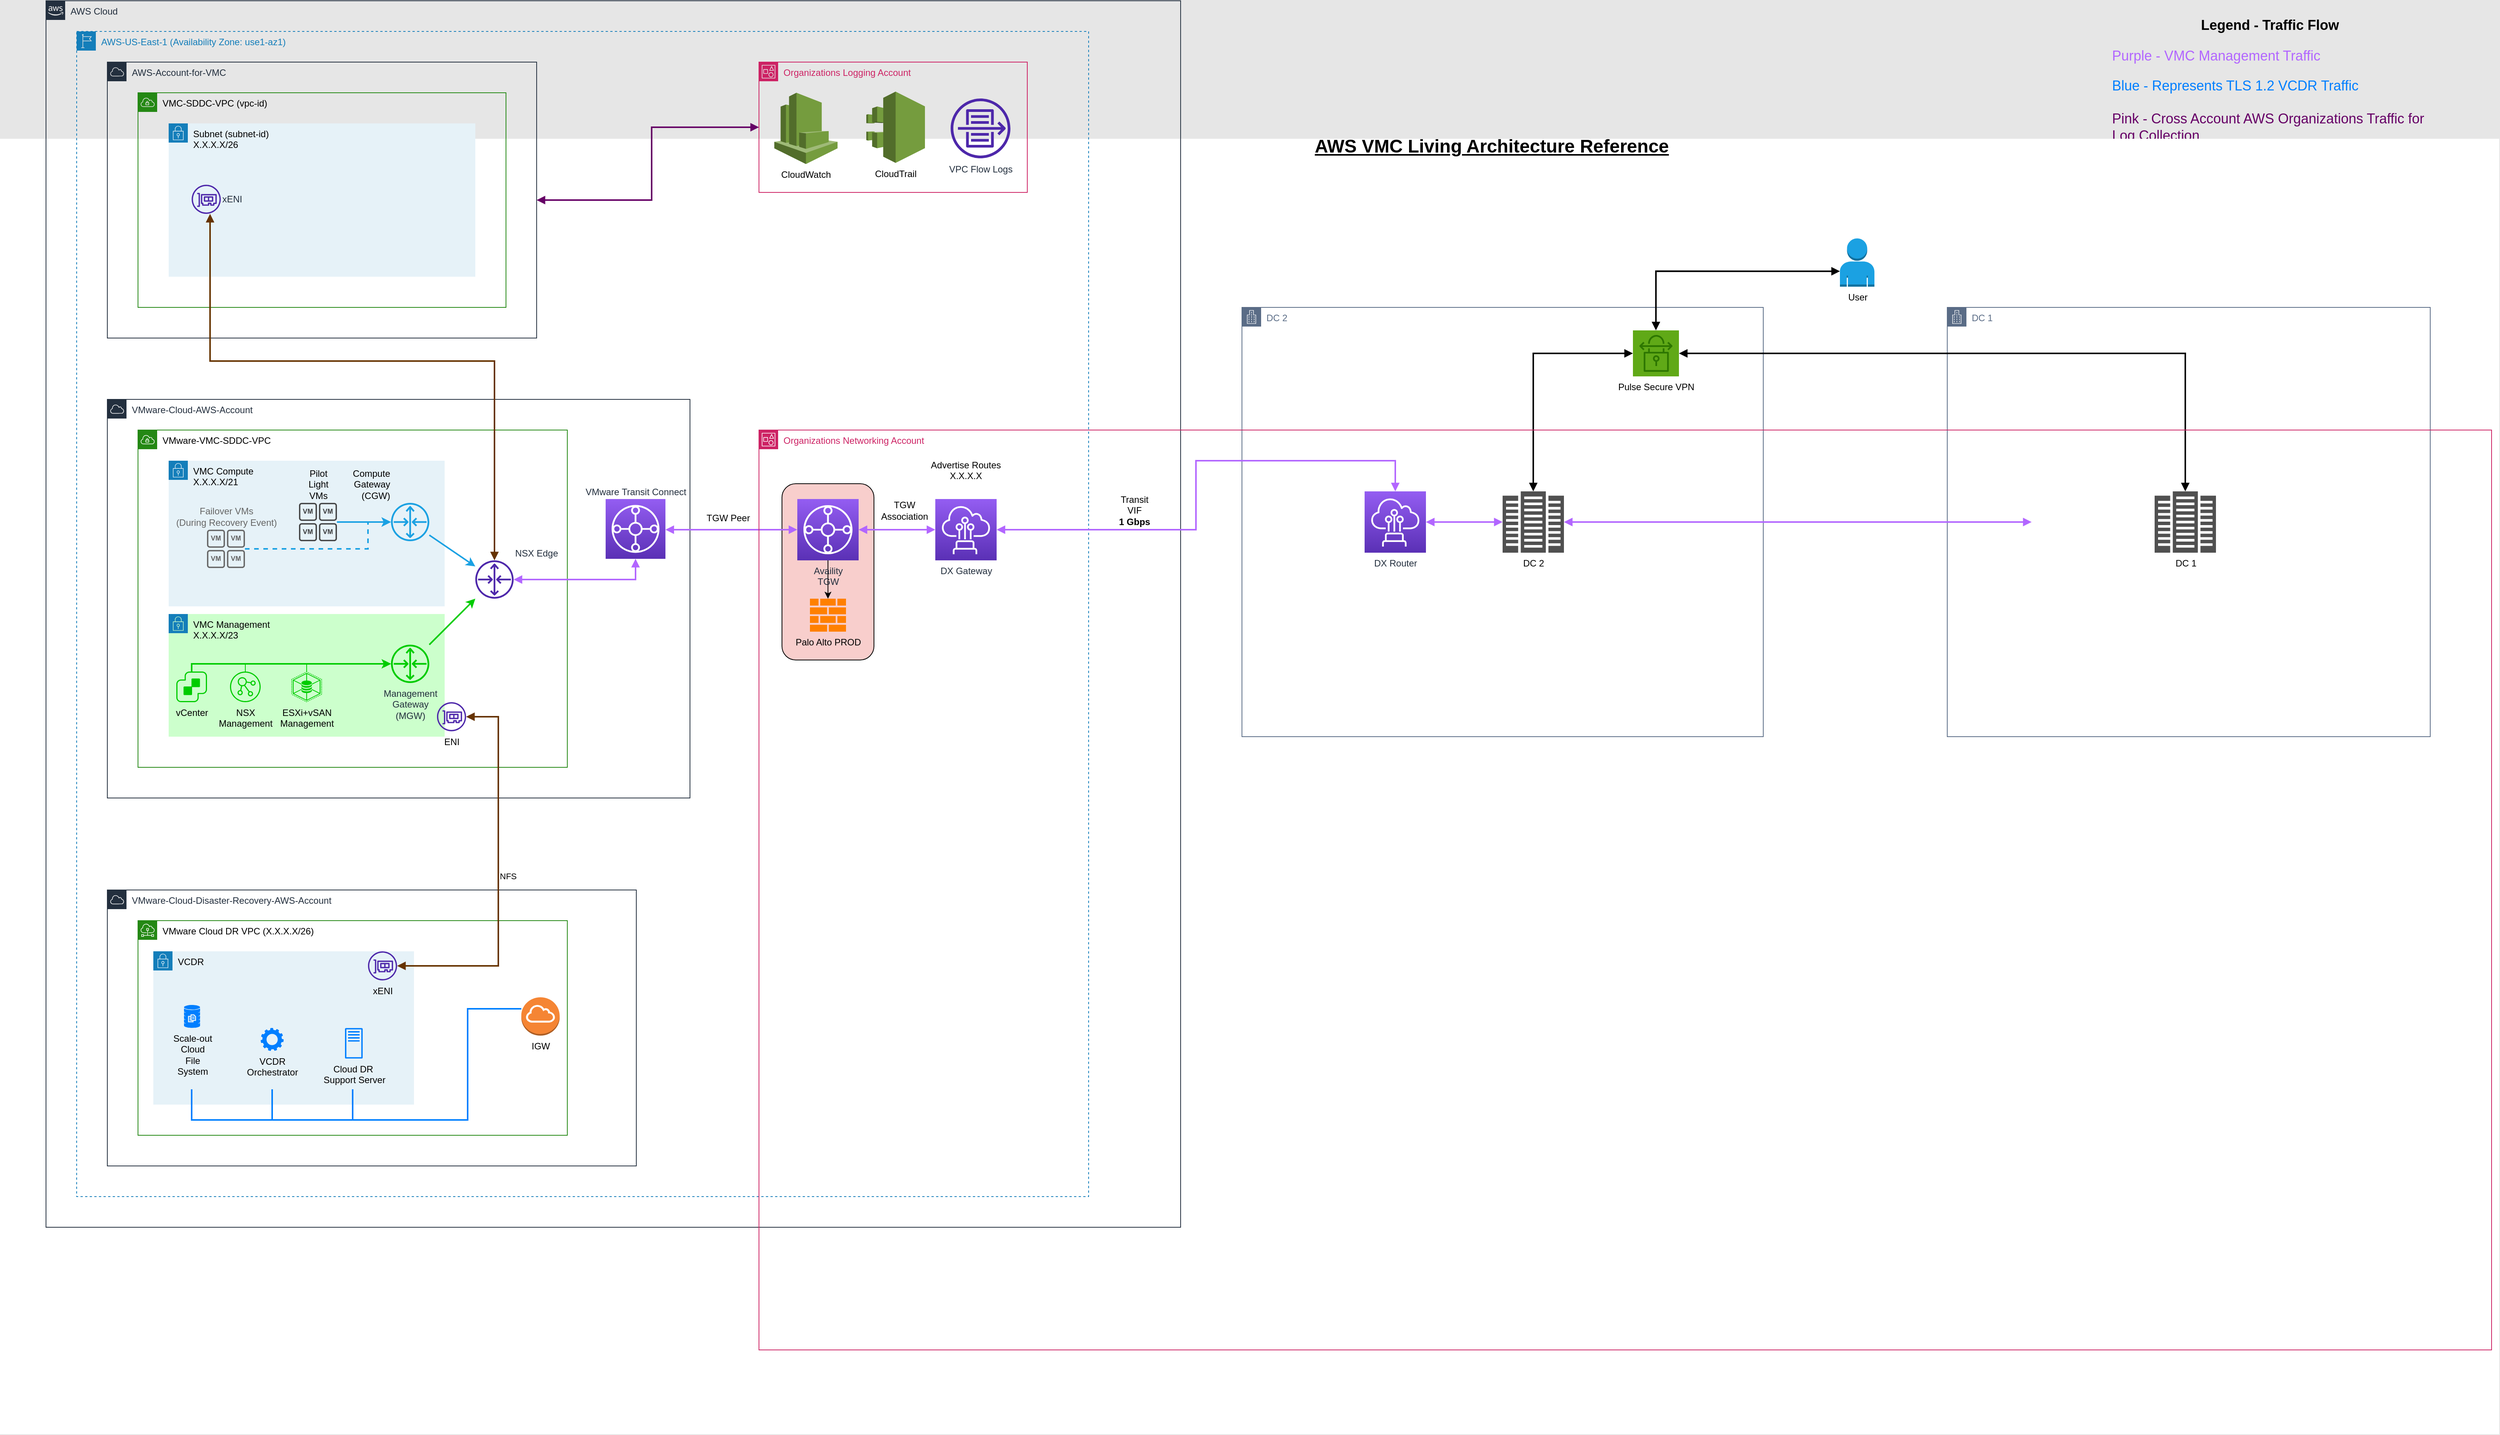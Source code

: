 <mxfile version="22.0.2" type="github">
  <diagram name="Page-1" id="CFZ3m_Q7XMhh4M0znREa">
    <mxGraphModel dx="2340" dy="793" grid="1" gridSize="10" guides="1" tooltips="1" connect="1" arrows="1" fold="1" page="1" pageScale="1" pageWidth="1100" pageHeight="850" background="#E6E6E6" math="0" shadow="0">
      <root>
        <mxCell id="0" />
        <mxCell id="EFL_deaahsUIEK4Oizf6-205" value="Background" style="" parent="0" />
        <mxCell id="YQX2py7o5czLGxk7aCsz-1" value="&lt;div&gt;&lt;/div&gt;&lt;div&gt;Advertise Routes&lt;/div&gt;&lt;div&gt;X.X.X.X&lt;/div&gt;&lt;div&gt;&lt;br&gt;&lt;/div&gt;" style="text;whiteSpace=wrap;html=1;align=center;" parent="EFL_deaahsUIEK4Oizf6-205" vertex="1">
          <mxGeometry x="2270" y="970" width="110" height="100" as="geometry" />
        </mxCell>
        <mxCell id="NF3DAhBUewOX5-atg6oa-15" value="IGW" style="outlineConnect=0;dashed=0;verticalLabelPosition=bottom;verticalAlign=top;align=center;html=1;shape=mxgraph.aws3.internet_gateway;fillColor=#F58534;gradientColor=none;" parent="EFL_deaahsUIEK4Oizf6-205" vertex="1">
          <mxGeometry x="580" y="1570" width="50" height="50" as="geometry" />
        </mxCell>
        <mxCell id="NF3DAhBUewOX5-atg6oa-29" value="Palo Alto" style="sketch=0;pointerEvents=1;shadow=0;dashed=0;html=1;strokeColor=none;labelPosition=center;verticalLabelPosition=bottom;verticalAlign=top;outlineConnect=0;align=center;shape=mxgraph.office.concepts.firewall;fillColor=#DA4026;" parent="EFL_deaahsUIEK4Oizf6-205" vertex="1">
          <mxGeometry x="2550" y="1030" width="47" height="43" as="geometry" />
        </mxCell>
        <mxCell id="NF3DAhBUewOX5-atg6oa-26" value="Egress Traffic Inspection" style="text;html=1;strokeColor=none;fillColor=none;align=center;verticalAlign=middle;whiteSpace=wrap;rounded=0;" parent="EFL_deaahsUIEK4Oizf6-205" vertex="1">
          <mxGeometry x="2528.5" y="1080" width="90" height="70" as="geometry" />
        </mxCell>
        <mxCell id="NF3DAhBUewOX5-atg6oa-34" value="" style="endArrow=classic;startArrow=classic;html=1;rounded=0;strokeColor=#B266FF;strokeWidth=2;" parent="EFL_deaahsUIEK4Oizf6-205" target="EFL_deaahsUIEK4Oizf6-165" edge="1">
          <mxGeometry width="50" height="50" relative="1" as="geometry">
            <mxPoint x="2600" y="1040" as="sourcePoint" />
            <mxPoint x="2670" y="1050" as="targetPoint" />
          </mxGeometry>
        </mxCell>
        <mxCell id="NF3DAhBUewOX5-atg6oa-35" value="DC 3" style="points=[[0,0],[0.25,0],[0.5,0],[0.75,0],[1,0],[1,0.25],[1,0.5],[1,0.75],[1,1],[0.75,1],[0.5,1],[0.25,1],[0,1],[0,0.75],[0,0.5],[0,0.25]];outlineConnect=0;gradientColor=none;html=1;whiteSpace=wrap;fontSize=12;fontStyle=0;container=1;pointerEvents=0;collapsible=0;recursiveResize=0;shape=mxgraph.aws4.group;grIcon=mxgraph.aws4.group_corporate_data_center;strokeColor=#5A6C86;fillColor=none;verticalAlign=top;align=left;spacingLeft=30;fontColor=#5A6C86;dashed=0;" parent="EFL_deaahsUIEK4Oizf6-205" vertex="1">
          <mxGeometry x="1985" y="1368" width="680" height="600" as="geometry" />
        </mxCell>
        <mxCell id="NF3DAhBUewOX5-atg6oa-36" value="&lt;font color=&quot;#000000&quot;&gt;Pulse Secure VPN&lt;/font&gt;" style="sketch=0;outlineConnect=0;fontColor=#ffffff;strokeColor=#2D7600;fillColor=#60a917;dashed=0;verticalLabelPosition=bottom;verticalAlign=top;align=center;html=1;fontSize=12;fontStyle=0;aspect=fixed;shape=mxgraph.aws4.resourceIcon;resIcon=mxgraph.aws4.vpn_connection;" parent="NF3DAhBUewOX5-atg6oa-35" vertex="1">
          <mxGeometry x="310" y="82" width="60" height="60" as="geometry" />
        </mxCell>
        <mxCell id="NF3DAhBUewOX5-atg6oa-37" value="" style="edgeStyle=orthogonalEdgeStyle;rounded=0;orthogonalLoop=1;jettySize=auto;html=1;strokeColor=#000000;startArrow=block;startFill=1;strokeWidth=2;fillColor=#e51400;endArrow=block;endFill=1;" parent="NF3DAhBUewOX5-atg6oa-35" target="NF3DAhBUewOX5-atg6oa-38" edge="1">
          <mxGeometry relative="1" as="geometry">
            <Array as="points" />
            <mxPoint x="340" y="162" as="sourcePoint" />
            <mxPoint x="283" y="252" as="targetPoint" />
          </mxGeometry>
        </mxCell>
        <mxCell id="NF3DAhBUewOX5-atg6oa-38" value="DC 3" style="sketch=0;pointerEvents=1;shadow=0;dashed=0;html=1;strokeColor=none;fillColor=#505050;labelPosition=center;verticalLabelPosition=bottom;verticalAlign=top;outlineConnect=0;align=center;shape=mxgraph.office.servers.datacenter;" parent="NF3DAhBUewOX5-atg6oa-35" vertex="1">
          <mxGeometry x="300" y="252" width="80" height="80" as="geometry" />
        </mxCell>
        <mxCell id="k_cHZpzEjU6jbd9MycWm-3" value="SSL TLS 1.2" style="sketch=0;outlineConnect=0;fontColor=#232F3E;gradientColor=none;fillColor=#007FFF;strokeColor=none;dashed=0;verticalLabelPosition=bottom;verticalAlign=top;align=center;html=1;fontSize=12;fontStyle=0;aspect=fixed;pointerEvents=1;shape=mxgraph.aws4.ssl_padlock;" parent="EFL_deaahsUIEK4Oizf6-205" vertex="1">
          <mxGeometry x="1630" y="1640" width="78" height="76" as="geometry" />
        </mxCell>
        <mxCell id="k_cHZpzEjU6jbd9MycWm-5" style="edgeStyle=orthogonalEdgeStyle;rounded=0;orthogonalLoop=1;jettySize=auto;html=1;fillColor=#d5e8d4;strokeColor=#007FFF;startArrow=none;startFill=0;strokeWidth=2;endArrow=none;endFill=0;" parent="EFL_deaahsUIEK4Oizf6-205" source="k_cHZpzEjU6jbd9MycWm-3" target="iO8IXzt8poxKQLrwWmBO-33" edge="1">
          <mxGeometry relative="1" as="geometry">
            <Array as="points">
              <mxPoint x="1670" y="1430" />
              <mxPoint x="1820" y="1430" />
              <mxPoint x="1820" y="1070" />
            </Array>
            <mxPoint x="1730" y="1010" as="targetPoint" />
            <mxPoint x="1210" y="1060" as="sourcePoint" />
          </mxGeometry>
        </mxCell>
        <mxCell id="k_cHZpzEjU6jbd9MycWm-11" value="" style="edgeStyle=elbowEdgeStyle;elbow=vertical;endArrow=none;html=1;curved=0;rounded=0;endSize=6;startSize=8;startArrow=none;startFill=0;endFill=0;strokeWidth=2;fillColor=#d5e8d4;strokeColor=#007FFF;" parent="EFL_deaahsUIEK4Oizf6-205" source="EFL_deaahsUIEK4Oizf6-204" target="k_cHZpzEjU6jbd9MycWm-3" edge="1">
          <mxGeometry width="50" height="50" relative="1" as="geometry">
            <mxPoint x="1500" y="1410" as="sourcePoint" />
            <mxPoint x="1550" y="1360" as="targetPoint" />
            <Array as="points">
              <mxPoint x="1210" y="1680" />
            </Array>
          </mxGeometry>
        </mxCell>
        <mxCell id="k_cHZpzEjU6jbd9MycWm-12" value="VCDR replication traffic will occur over HTTPS SSL utilizing TLS 1.2 for encryption." style="text;html=1;strokeColor=none;fillColor=none;align=center;verticalAlign=middle;whiteSpace=wrap;rounded=0;" parent="EFL_deaahsUIEK4Oizf6-205" vertex="1">
          <mxGeometry x="1684" y="1420" width="121" height="130" as="geometry" />
        </mxCell>
        <mxCell id="k_cHZpzEjU6jbd9MycWm-14" value="" style="edgeStyle=elbowEdgeStyle;elbow=vertical;endArrow=none;html=1;curved=0;rounded=0;endSize=6;startSize=6;endFill=0;startArrow=none;startFill=0;strokeColor=#007FFF;strokeWidth=2;" parent="EFL_deaahsUIEK4Oizf6-205" source="NF3DAhBUewOX5-atg6oa-38" target="k_cHZpzEjU6jbd9MycWm-3" edge="1">
          <mxGeometry width="50" height="50" relative="1" as="geometry">
            <mxPoint x="1890" y="1570" as="sourcePoint" />
            <mxPoint x="1940" y="1520" as="targetPoint" />
            <Array as="points" />
          </mxGeometry>
        </mxCell>
        <mxCell id="k_cHZpzEjU6jbd9MycWm-17" value="&lt;div&gt;TCP 443&lt;/div&gt;" style="text;html=1;strokeColor=none;fillColor=none;align=center;verticalAlign=middle;whiteSpace=wrap;rounded=0;" parent="EFL_deaahsUIEK4Oizf6-205" vertex="1">
          <mxGeometry x="1050" y="1653" width="60" height="30" as="geometry" />
        </mxCell>
        <mxCell id="k_cHZpzEjU6jbd9MycWm-18" value="&lt;div&gt;TCP 443&lt;/div&gt;" style="text;html=1;strokeColor=none;fillColor=none;align=center;verticalAlign=middle;whiteSpace=wrap;rounded=0;" parent="EFL_deaahsUIEK4Oizf6-205" vertex="1">
          <mxGeometry x="1714.5" y="1400" width="60" height="30" as="geometry" />
        </mxCell>
        <mxCell id="k_cHZpzEjU6jbd9MycWm-19" value="&lt;div&gt;TCP 443&lt;/div&gt;" style="text;html=1;strokeColor=none;fillColor=none;align=center;verticalAlign=middle;whiteSpace=wrap;rounded=0;" parent="EFL_deaahsUIEK4Oizf6-205" vertex="1">
          <mxGeometry x="2100" y="1642" width="60" height="30" as="geometry" />
        </mxCell>
        <mxCell id="k_cHZpzEjU6jbd9MycWm-22" style="edgeStyle=orthogonalEdgeStyle;rounded=0;orthogonalLoop=1;jettySize=auto;html=1;exitX=1.063;exitY=0.5;exitDx=0;exitDy=0;exitPerimeter=0;fillColor=#a20025;strokeColor=#007FFF;startArrow=none;startFill=0;strokeWidth=2;endArrow=none;endFill=0;" parent="EFL_deaahsUIEK4Oizf6-205" source="NF3DAhBUewOX5-atg6oa-38" target="NF3DAhBUewOX5-atg6oa-29" edge="1">
          <mxGeometry relative="1" as="geometry">
            <Array as="points">
              <mxPoint x="2420" y="1660" />
              <mxPoint x="2420" y="1060" />
            </Array>
            <mxPoint x="1730" y="1010" as="targetPoint" />
            <mxPoint x="1210" y="1060" as="sourcePoint" />
          </mxGeometry>
        </mxCell>
        <mxCell id="VDFSCLHZ6UN0oR4ddyNd-4" value="" style="edgeStyle=segmentEdgeStyle;endArrow=none;html=1;curved=0;rounded=0;endSize=8;startSize=8;exitX=0.5;exitY=0;exitDx=0;exitDy=0;exitPerimeter=0;endFill=0;strokeWidth=2;strokeColor=#007FFF;" parent="EFL_deaahsUIEK4Oizf6-205" source="EFL_deaahsUIEK4Oizf6-168" target="NF3DAhBUewOX5-atg6oa-29" edge="1">
          <mxGeometry width="50" height="50" relative="1" as="geometry">
            <mxPoint x="2010" y="1340" as="sourcePoint" />
            <mxPoint x="2060" y="1290" as="targetPoint" />
            <Array as="points">
              <mxPoint x="2680" y="1110" />
              <mxPoint x="2680" y="1060" />
            </Array>
          </mxGeometry>
        </mxCell>
        <mxCell id="VDFSCLHZ6UN0oR4ddyNd-5" value="&lt;h1 align=&quot;center&quot; style=&quot;font-size: 18px;&quot;&gt;&lt;font style=&quot;font-size: 18px;&quot;&gt;Legend - Traffic Flow&lt;br&gt;&lt;/font&gt;&lt;/h1&gt;&lt;p style=&quot;font-size: 18px;&quot;&gt;&lt;font color=&quot;#b266ff&quot; style=&quot;font-size: 18px;&quot;&gt;Purple - VMC Management Traffic &lt;br&gt;&lt;/font&gt;&lt;/p&gt;&lt;p style=&quot;font-size: 18px;&quot;&gt;&lt;font style=&quot;font-size: 18px;&quot;&gt;&lt;font color=&quot;#007fff&quot;&gt;Blue - Represents TLS 1.2 VCDR Traffic&lt;/font&gt;&lt;br&gt;&lt;br&gt;&lt;font color=&quot;#660066&quot;&gt;Pink - Cross Account AWS Organizations Traffic for Log Collection&lt;/font&gt;&lt;br&gt;&lt;br&gt;White - User VPN Access&lt;br&gt;&lt;br&gt;&lt;font color=&quot;#663300&quot;&gt;Tan - ENI Traffic&lt;/font&gt;&lt;/font&gt;&lt;/p&gt;&lt;p style=&quot;font-size: 18px;&quot;&gt;&lt;font color=&quot;#00cc00&quot; style=&quot;font-size: 18px;&quot;&gt;Green - Internal VMware/SDDC Traffic&lt;br&gt;&lt;/font&gt;&lt;/p&gt;&lt;p style=&quot;font-size: 18px;&quot;&gt;&lt;font style=&quot;font-size: 18px;&quot;&gt;&amp;nbsp;&lt;font style=&quot;font-size: 18px;&quot;&gt;&lt;br&gt;&lt;/font&gt;&lt;/font&gt;&lt;/p&gt;" style="text;html=1;strokeColor=none;fillColor=none;spacing=5;spacingTop=-20;whiteSpace=wrap;overflow=hidden;rounded=0;" parent="EFL_deaahsUIEK4Oizf6-205" vertex="1">
          <mxGeometry x="2650" y="380" width="420" height="290" as="geometry" />
        </mxCell>
        <mxCell id="VDFSCLHZ6UN0oR4ddyNd-6" value="" style="edgeStyle=elbowEdgeStyle;rounded=0;elbow=vertical;html=1;labelBackgroundColor=#ffffff;endArrow=none;endFill=0;endSize=6;jettySize=auto;orthogonalLoop=1;strokeWidth=2;fontSize=14;strokeColor=#007FFF;" parent="EFL_deaahsUIEK4Oizf6-205" source="iO8IXzt8poxKQLrwWmBO-33" edge="1">
          <mxGeometry width="60" height="60" relative="1" as="geometry">
            <mxPoint x="1890" y="1180" as="sourcePoint" />
            <mxPoint x="2550" y="1060" as="targetPoint" />
            <Array as="points">
              <mxPoint x="2220" y="1060" />
            </Array>
          </mxGeometry>
        </mxCell>
        <mxCell id="VDFSCLHZ6UN0oR4ddyNd-20" value="&lt;font color=&quot;#007fff&quot;&gt;34.232.31.53&lt;/font&gt;" style="text;html=1;strokeColor=none;fillColor=none;align=center;verticalAlign=middle;whiteSpace=wrap;rounded=0;" parent="EFL_deaahsUIEK4Oizf6-205" vertex="1">
          <mxGeometry x="225" y="1840" width="60" height="30" as="geometry" />
        </mxCell>
        <mxCell id="VDFSCLHZ6UN0oR4ddyNd-21" value="&lt;div&gt;&lt;font color=&quot;#007fff&quot;&gt;44.196.79.116&lt;/font&gt;&lt;/div&gt;" style="text;html=1;strokeColor=none;fillColor=none;align=center;verticalAlign=middle;whiteSpace=wrap;rounded=0;" parent="EFL_deaahsUIEK4Oizf6-205" vertex="1">
          <mxGeometry x="120" y="1840" width="60" height="30" as="geometry" />
        </mxCell>
        <mxCell id="VDFSCLHZ6UN0oR4ddyNd-22" value="" style="rounded=1;whiteSpace=wrap;html=1;strokeColor=none;" parent="EFL_deaahsUIEK4Oizf6-205" vertex="1">
          <mxGeometry x="520" y="1560" width="120" height="82" as="geometry" />
        </mxCell>
        <mxCell id="VDFSCLHZ6UN0oR4ddyNd-25" value="IGW" style="outlineConnect=0;dashed=0;verticalLabelPosition=bottom;verticalAlign=top;align=center;html=1;shape=mxgraph.aws3.internet_gateway;fillColor=#F58534;gradientColor=none;" parent="EFL_deaahsUIEK4Oizf6-205" vertex="1">
          <mxGeometry x="730" y="900" width="50" height="50" as="geometry" />
        </mxCell>
        <mxCell id="VDFSCLHZ6UN0oR4ddyNd-19" value="&lt;font color=&quot;#007fff&quot;&gt;64.13.152.86&lt;/font&gt;" style="text;html=1;strokeColor=none;fillColor=none;align=center;verticalAlign=middle;whiteSpace=wrap;rounded=0;" parent="EFL_deaahsUIEK4Oizf6-205" vertex="1">
          <mxGeometry x="330" y="1840" width="60" height="30" as="geometry" />
        </mxCell>
        <mxCell id="VDFSCLHZ6UN0oR4ddyNd-33" value="" style="endArrow=none;html=1;rounded=0;entryX=0.5;entryY=0;entryDx=0;entryDy=0;strokeWidth=2;strokeColor=#007FFF;" parent="EFL_deaahsUIEK4Oizf6-205" target="VDFSCLHZ6UN0oR4ddyNd-19" edge="1">
          <mxGeometry width="50" height="50" relative="1" as="geometry">
            <mxPoint x="360" y="1820" as="sourcePoint" />
            <mxPoint x="420" y="1720" as="targetPoint" />
          </mxGeometry>
        </mxCell>
        <mxCell id="VDFSCLHZ6UN0oR4ddyNd-34" value="" style="endArrow=none;html=1;rounded=0;exitX=0.5;exitY=0;exitDx=0;exitDy=0;strokeWidth=2;strokeColor=#007FFF;" parent="EFL_deaahsUIEK4Oizf6-205" source="VDFSCLHZ6UN0oR4ddyNd-20" edge="1">
          <mxGeometry width="50" height="50" relative="1" as="geometry">
            <mxPoint x="230" y="1800" as="sourcePoint" />
            <mxPoint x="255" y="1820" as="targetPoint" />
          </mxGeometry>
        </mxCell>
        <mxCell id="VDFSCLHZ6UN0oR4ddyNd-35" value="" style="endArrow=none;html=1;rounded=0;exitX=0.5;exitY=0;exitDx=0;exitDy=0;strokeWidth=2;strokeColor=#007FFF;" parent="EFL_deaahsUIEK4Oizf6-205" source="VDFSCLHZ6UN0oR4ddyNd-21" edge="1">
          <mxGeometry width="50" height="50" relative="1" as="geometry">
            <mxPoint x="265" y="1850" as="sourcePoint" />
            <mxPoint x="150" y="1820" as="targetPoint" />
          </mxGeometry>
        </mxCell>
        <mxCell id="zbohaaeBNI1Exk3q-KYN-0" value="&lt;font color=&quot;#000000&quot;&gt;User&lt;/font&gt;" style="outlineConnect=0;dashed=0;verticalLabelPosition=bottom;verticalAlign=top;align=center;html=1;shape=mxgraph.aws3.user;fillColor=#1ba1e2;fontColor=#ffffff;strokeColor=#006EAF;" parent="EFL_deaahsUIEK4Oizf6-205" vertex="1">
          <mxGeometry x="2250" y="1230" width="45" height="63" as="geometry" />
        </mxCell>
        <mxCell id="zbohaaeBNI1Exk3q-KYN-4" value="" style="edgeStyle=orthogonalEdgeStyle;html=1;endArrow=block;elbow=vertical;startArrow=block;startFill=1;endFill=1;strokeColor=#000000;rounded=0;fillColor=#e51400;strokeWidth=2;" parent="EFL_deaahsUIEK4Oizf6-205" source="NF3DAhBUewOX5-atg6oa-36" target="zbohaaeBNI1Exk3q-KYN-0" edge="1">
          <mxGeometry width="100" relative="1" as="geometry">
            <mxPoint x="2310" y="723" as="sourcePoint" />
            <mxPoint x="2070" y="800" as="targetPoint" />
            <Array as="points">
              <mxPoint x="2325" y="1262" />
            </Array>
          </mxGeometry>
        </mxCell>
        <mxCell id="EFL_deaahsUIEK4Oizf6-206" value="" style="fillColor=#FFFFFF;strokeColor=none;dashed=0;verticalAlign=top;fontStyle=0;fontColor=#232F3D;whiteSpace=wrap;html=1;" parent="EFL_deaahsUIEK4Oizf6-205" vertex="1">
          <mxGeometry x="-100" y="540" width="3260" height="1690" as="geometry" />
        </mxCell>
        <mxCell id="EFL_deaahsUIEK4Oizf6-10" value="Base" style="" parent="0" />
        <mxCell id="EFL_deaahsUIEK4Oizf6-85" value="AWS Cloud" style="points=[[0,0],[0.25,0],[0.5,0],[0.75,0],[1,0],[1,0.25],[1,0.5],[1,0.75],[1,1],[0.75,1],[0.5,1],[0.25,1],[0,1],[0,0.75],[0,0.5],[0,0.25]];outlineConnect=0;gradientColor=none;html=1;whiteSpace=wrap;fontSize=12;fontStyle=0;container=0;pointerEvents=0;collapsible=0;recursiveResize=0;shape=mxgraph.aws4.group;grIcon=mxgraph.aws4.group_aws_cloud_alt;strokeColor=#232F3E;fillColor=none;verticalAlign=top;align=left;spacingLeft=30;fontColor=#232F3E;dashed=0;" parent="EFL_deaahsUIEK4Oizf6-10" vertex="1">
          <mxGeometry x="-40" y="360" width="1480" height="1600" as="geometry" />
        </mxCell>
        <mxCell id="EFL_deaahsUIEK4Oizf6-12" value="AWS-US-East-1 (Availability Zone: use1-az1)" style="points=[[0,0],[0.25,0],[0.5,0],[0.75,0],[1,0],[1,0.25],[1,0.5],[1,0.75],[1,1],[0.75,1],[0.5,1],[0.25,1],[0,1],[0,0.75],[0,0.5],[0,0.25]];outlineConnect=0;gradientColor=none;html=1;whiteSpace=wrap;fontSize=12;fontStyle=0;container=0;pointerEvents=0;collapsible=0;recursiveResize=0;shape=mxgraph.aws4.group;grIcon=mxgraph.aws4.group_region;strokeColor=#147EBA;fillColor=none;verticalAlign=top;align=left;spacingLeft=30;fontColor=#147EBA;dashed=1;" parent="EFL_deaahsUIEK4Oizf6-10" vertex="1">
          <mxGeometry y="400" width="1320" height="1520" as="geometry" />
        </mxCell>
        <mxCell id="EFL_deaahsUIEK4Oizf6-36" value="VMware-Cloud-AWS-Account" style="points=[[0,0],[0.25,0],[0.5,0],[0.75,0],[1,0],[1,0.25],[1,0.5],[1,0.75],[1,1],[0.75,1],[0.5,1],[0.25,1],[0,1],[0,0.75],[0,0.5],[0,0.25]];outlineConnect=0;gradientColor=none;html=1;whiteSpace=wrap;fontSize=12;fontStyle=0;container=1;pointerEvents=0;collapsible=0;recursiveResize=0;shape=mxgraph.aws4.group;grIcon=mxgraph.aws4.group_aws_cloud;strokeColor=#232F3E;fillColor=none;verticalAlign=top;align=left;spacingLeft=30;fontColor=#232F3E;dashed=0;" parent="EFL_deaahsUIEK4Oizf6-10" vertex="1">
          <mxGeometry x="40" y="880" width="760" height="520" as="geometry" />
        </mxCell>
        <mxCell id="EFL_deaahsUIEK4Oizf6-107" value="&lt;h1&gt;AWS VMC Living Architecture Reference&lt;br&gt;&lt;/h1&gt;" style="text;html=1;strokeColor=none;fillColor=none;spacing=5;spacingTop=-20;whiteSpace=wrap;overflow=hidden;rounded=0;fontStyle=4;fontColor=#000000;" parent="EFL_deaahsUIEK4Oizf6-10" vertex="1">
          <mxGeometry x="1610" y="530" width="510" height="40" as="geometry" />
        </mxCell>
        <mxCell id="EFL_deaahsUIEK4Oizf6-150" value="DC 2" style="points=[[0,0],[0.25,0],[0.5,0],[0.75,0],[1,0],[1,0.25],[1,0.5],[1,0.75],[1,1],[0.75,1],[0.5,1],[0.25,1],[0,1],[0,0.75],[0,0.5],[0,0.25]];outlineConnect=0;gradientColor=none;html=1;whiteSpace=wrap;fontSize=12;fontStyle=0;container=1;pointerEvents=0;collapsible=0;recursiveResize=0;shape=mxgraph.aws4.group;grIcon=mxgraph.aws4.group_corporate_data_center;strokeColor=#5A6C86;fillColor=none;verticalAlign=top;align=left;spacingLeft=30;fontColor=#5A6C86;dashed=0;" parent="EFL_deaahsUIEK4Oizf6-10" vertex="1">
          <mxGeometry x="1520" y="760" width="680" height="560" as="geometry" />
        </mxCell>
        <mxCell id="iO8IXzt8poxKQLrwWmBO-22" value="&lt;font color=&quot;#000000&quot;&gt;Pulse Secure VPN&lt;/font&gt;" style="sketch=0;outlineConnect=0;fontColor=#ffffff;strokeColor=#2D7600;fillColor=#60a917;dashed=0;verticalLabelPosition=bottom;verticalAlign=top;align=center;html=1;fontSize=12;fontStyle=0;aspect=fixed;shape=mxgraph.aws4.resourceIcon;resIcon=mxgraph.aws4.vpn_connection;" parent="EFL_deaahsUIEK4Oizf6-150" vertex="1">
          <mxGeometry x="510" y="30" width="60" height="60" as="geometry" />
        </mxCell>
        <mxCell id="iO8IXzt8poxKQLrwWmBO-27" value="" style="edgeStyle=orthogonalEdgeStyle;rounded=0;orthogonalLoop=1;jettySize=auto;html=1;strokeColor=#000000;startArrow=block;startFill=1;strokeWidth=2;fillColor=#e51400;endArrow=block;endFill=1;" parent="EFL_deaahsUIEK4Oizf6-150" source="iO8IXzt8poxKQLrwWmBO-22" target="iO8IXzt8poxKQLrwWmBO-33" edge="1">
          <mxGeometry relative="1" as="geometry">
            <Array as="points">
              <mxPoint x="380" y="60" />
            </Array>
            <mxPoint x="290" y="150" as="sourcePoint" />
            <mxPoint x="323" y="240" as="targetPoint" />
          </mxGeometry>
        </mxCell>
        <mxCell id="iO8IXzt8poxKQLrwWmBO-33" value="DC 2" style="sketch=0;pointerEvents=1;shadow=0;dashed=0;html=1;strokeColor=none;fillColor=#505050;labelPosition=center;verticalLabelPosition=bottom;verticalAlign=top;outlineConnect=0;align=center;shape=mxgraph.office.servers.datacenter;" parent="EFL_deaahsUIEK4Oizf6-150" vertex="1">
          <mxGeometry x="340" y="240" width="80" height="80" as="geometry" />
        </mxCell>
        <mxCell id="NF3DAhBUewOX5-atg6oa-2" value="DX Router" style="sketch=0;points=[[0,0,0],[0.25,0,0],[0.5,0,0],[0.75,0,0],[1,0,0],[0,1,0],[0.25,1,0],[0.5,1,0],[0.75,1,0],[1,1,0],[0,0.25,0],[0,0.5,0],[0,0.75,0],[1,0.25,0],[1,0.5,0],[1,0.75,0]];outlineConnect=0;fontColor=#232F3E;gradientColor=#945DF2;gradientDirection=north;fillColor=#5A30B5;strokeColor=#ffffff;dashed=0;verticalLabelPosition=bottom;verticalAlign=top;align=center;html=1;fontSize=12;fontStyle=0;aspect=fixed;shape=mxgraph.aws4.resourceIcon;resIcon=mxgraph.aws4.direct_connect;" parent="EFL_deaahsUIEK4Oizf6-150" vertex="1">
          <mxGeometry x="160" y="240" width="80" height="80" as="geometry" />
        </mxCell>
        <mxCell id="NF3DAhBUewOX5-atg6oa-4" style="edgeStyle=orthogonalEdgeStyle;rounded=0;orthogonalLoop=1;jettySize=auto;html=1;fillColor=#a20025;strokeColor=#B266FF;startArrow=block;startFill=1;strokeWidth=2;endArrow=block;endFill=1;entryX=1;entryY=0.5;entryDx=0;entryDy=0;entryPerimeter=0;" parent="EFL_deaahsUIEK4Oizf6-150" source="iO8IXzt8poxKQLrwWmBO-33" target="NF3DAhBUewOX5-atg6oa-2" edge="1">
          <mxGeometry relative="1" as="geometry">
            <Array as="points" />
            <mxPoint x="90" y="300" as="targetPoint" />
            <mxPoint x="-310" y="300" as="sourcePoint" />
          </mxGeometry>
        </mxCell>
        <mxCell id="EFL_deaahsUIEK4Oizf6-156" value="DC 1" style="points=[[0,0],[0.25,0],[0.5,0],[0.75,0],[1,0],[1,0.25],[1,0.5],[1,0.75],[1,1],[0.75,1],[0.5,1],[0.25,1],[0,1],[0,0.75],[0,0.5],[0,0.25]];outlineConnect=0;gradientColor=none;html=1;whiteSpace=wrap;fontSize=12;fontStyle=0;container=1;pointerEvents=0;collapsible=0;recursiveResize=0;shape=mxgraph.aws4.group;grIcon=mxgraph.aws4.group_corporate_data_center;strokeColor=#5A6C86;fillColor=none;verticalAlign=top;align=left;spacingLeft=30;fontColor=#5A6C86;dashed=0;" parent="EFL_deaahsUIEK4Oizf6-10" vertex="1">
          <mxGeometry x="2440" y="760" width="630" height="560" as="geometry" />
        </mxCell>
        <mxCell id="EFL_deaahsUIEK4Oizf6-165" value="DC 1" style="sketch=0;pointerEvents=1;shadow=0;dashed=0;html=1;strokeColor=none;fillColor=#505050;labelPosition=center;verticalLabelPosition=bottom;verticalAlign=top;outlineConnect=0;align=center;shape=mxgraph.office.servers.datacenter;" parent="EFL_deaahsUIEK4Oizf6-156" vertex="1">
          <mxGeometry x="270.5" y="240" width="80" height="80" as="geometry" />
        </mxCell>
        <mxCell id="EFL_deaahsUIEK4Oizf6-30" value="AWS-Account-for-VMC" style="points=[[0,0],[0.25,0],[0.5,0],[0.75,0],[1,0],[1,0.25],[1,0.5],[1,0.75],[1,1],[0.75,1],[0.5,1],[0.25,1],[0,1],[0,0.75],[0,0.5],[0,0.25]];outlineConnect=0;gradientColor=none;html=1;whiteSpace=wrap;fontSize=12;fontStyle=0;container=1;pointerEvents=0;collapsible=0;recursiveResize=0;shape=mxgraph.aws4.group;grIcon=mxgraph.aws4.group_aws_cloud;strokeColor=#232F3E;fillColor=none;verticalAlign=top;align=left;spacingLeft=30;fontColor=#232F3E;dashed=0;movable=1;resizable=1;rotatable=1;deletable=1;editable=1;locked=0;connectable=1;" parent="EFL_deaahsUIEK4Oizf6-10" vertex="1">
          <mxGeometry x="40" y="440" width="560" height="360" as="geometry" />
        </mxCell>
        <mxCell id="EFL_deaahsUIEK4Oizf6-111" value="VMware-Cloud-Disaster-Recovery-AWS-Account" style="points=[[0,0],[0.25,0],[0.5,0],[0.75,0],[1,0],[1,0.25],[1,0.5],[1,0.75],[1,1],[0.75,1],[0.5,1],[0.25,1],[0,1],[0,0.75],[0,0.5],[0,0.25]];outlineConnect=0;gradientColor=none;html=1;whiteSpace=wrap;fontSize=12;fontStyle=0;container=0;pointerEvents=0;collapsible=0;recursiveResize=0;shape=mxgraph.aws4.group;grIcon=mxgraph.aws4.group_aws_cloud;strokeColor=#232F3E;fillColor=none;verticalAlign=top;align=left;spacingLeft=30;fontColor=#232F3E;dashed=0;" parent="EFL_deaahsUIEK4Oizf6-10" vertex="1">
          <mxGeometry x="40" y="1520" width="690" height="360" as="geometry" />
        </mxCell>
        <mxCell id="iO8IXzt8poxKQLrwWmBO-32" value="" style="edgeStyle=orthogonalEdgeStyle;html=1;endArrow=block;elbow=vertical;startArrow=block;startFill=1;endFill=1;strokeColor=#000000;rounded=0;fillColor=#e51400;strokeWidth=2;" parent="EFL_deaahsUIEK4Oizf6-10" source="EFL_deaahsUIEK4Oizf6-165" target="iO8IXzt8poxKQLrwWmBO-22" edge="1">
          <mxGeometry width="100" relative="1" as="geometry">
            <mxPoint x="2120" y="810" as="sourcePoint" />
            <mxPoint x="2640" y="820.0" as="targetPoint" />
            <Array as="points">
              <mxPoint x="2751" y="820" />
            </Array>
          </mxGeometry>
        </mxCell>
        <mxCell id="EFL_deaahsUIEK4Oizf6-9" value="AWS-SDDC" style="" parent="0" />
        <mxCell id="EFL_deaahsUIEK4Oizf6-56" value="&lt;font color=&quot;#000000&quot;&gt;VMware-VMC-SDDC-VPC&lt;/font&gt;" style="points=[[0,0],[0.25,0],[0.5,0],[0.75,0],[1,0],[1,0.25],[1,0.5],[1,0.75],[1,1],[0.75,1],[0.5,1],[0.25,1],[0,1],[0,0.75],[0,0.5],[0,0.25]];outlineConnect=0;gradientColor=none;html=1;whiteSpace=wrap;fontSize=12;fontStyle=0;container=1;pointerEvents=0;collapsible=0;recursiveResize=0;shape=mxgraph.aws4.group;grIcon=mxgraph.aws4.group_vpc;strokeColor=#248814;fillColor=none;verticalAlign=top;align=left;spacingLeft=30;fontColor=#AAB7B8;dashed=0;" parent="EFL_deaahsUIEK4Oizf6-9" vertex="1">
          <mxGeometry x="80" y="920" width="560" height="440" as="geometry" />
        </mxCell>
        <mxCell id="EFL_deaahsUIEK4Oizf6-57" value="&lt;div&gt;&lt;font color=&quot;#000000&quot;&gt;VMC Compute&amp;nbsp;&lt;/font&gt;&lt;/div&gt;&lt;div&gt;&lt;font color=&quot;#000000&quot;&gt;X.X.X.X/21&lt;/font&gt;&lt;/div&gt;" style="points=[[0,0],[0.25,0],[0.5,0],[0.75,0],[1,0],[1,0.25],[1,0.5],[1,0.75],[1,1],[0.75,1],[0.5,1],[0.25,1],[0,1],[0,0.75],[0,0.5],[0,0.25]];outlineConnect=0;gradientColor=none;html=1;whiteSpace=wrap;fontSize=12;fontStyle=0;container=1;pointerEvents=0;collapsible=0;recursiveResize=0;shape=mxgraph.aws4.group;grIcon=mxgraph.aws4.group_security_group;grStroke=0;strokeColor=#147EBA;fillColor=#E6F2F8;verticalAlign=top;align=left;spacingLeft=30;fontColor=#147EBA;dashed=0;" parent="EFL_deaahsUIEK4Oizf6-56" vertex="1">
          <mxGeometry x="40" y="40" width="360" height="190" as="geometry" />
        </mxCell>
        <mxCell id="EFL_deaahsUIEK4Oizf6-87" style="edgeStyle=orthogonalEdgeStyle;rounded=0;orthogonalLoop=1;jettySize=auto;html=1;strokeColor=#1aa1e3;strokeWidth=2;fillColor=#1ba1e2;" parent="EFL_deaahsUIEK4Oizf6-57" source="EFL_deaahsUIEK4Oizf6-75" target="EFL_deaahsUIEK4Oizf6-78" edge="1">
          <mxGeometry relative="1" as="geometry" />
        </mxCell>
        <mxCell id="EFL_deaahsUIEK4Oizf6-75" value="Pilot&lt;br&gt;Light&lt;br&gt;VMs" style="sketch=0;pointerEvents=1;shadow=0;dashed=0;html=1;strokeColor=none;fillColor=#434445;aspect=fixed;labelPosition=center;verticalLabelPosition=top;verticalAlign=bottom;align=center;outlineConnect=0;shape=mxgraph.vvd.vm_group;" parent="EFL_deaahsUIEK4Oizf6-57" vertex="1">
          <mxGeometry x="170" y="55" width="49.5" height="50" as="geometry" />
        </mxCell>
        <mxCell id="EFL_deaahsUIEK4Oizf6-78" value="Compute &lt;br&gt;Gateway&lt;br&gt;(CGW)" style="sketch=0;outlineConnect=0;fontColor=#000000;fillColor=#1ba1e2;strokeColor=#006EAF;dashed=0;verticalLabelPosition=top;verticalAlign=bottom;align=right;html=1;fontSize=12;fontStyle=0;aspect=fixed;pointerEvents=1;shape=mxgraph.aws4.router;labelPosition=left;" parent="EFL_deaahsUIEK4Oizf6-57" vertex="1">
          <mxGeometry x="290" y="55" width="50" height="50" as="geometry" />
        </mxCell>
        <mxCell id="EFL_deaahsUIEK4Oizf6-89" value="" style="edgeStyle=orthogonalEdgeStyle;rounded=0;orthogonalLoop=1;jettySize=auto;html=1;fillColor=#1ba1e2;strokeColor=#1aa1e3;strokeWidth=2;jumpStyle=none;dashed=1;" parent="EFL_deaahsUIEK4Oizf6-57" source="EFL_deaahsUIEK4Oizf6-79" target="EFL_deaahsUIEK4Oizf6-78" edge="1">
          <mxGeometry relative="1" as="geometry">
            <Array as="points">
              <mxPoint x="260" y="115" />
              <mxPoint x="260" y="80" />
            </Array>
          </mxGeometry>
        </mxCell>
        <mxCell id="EFL_deaahsUIEK4Oizf6-79" value="Failover VMs&lt;br&gt;(During Recovery Event)" style="sketch=0;pointerEvents=1;shadow=0;dashed=0;html=1;strokeColor=none;fillColor=#666666;aspect=fixed;labelPosition=center;verticalLabelPosition=top;verticalAlign=bottom;align=center;outlineConnect=0;shape=mxgraph.vvd.vm_group;fontColor=#666666;" parent="EFL_deaahsUIEK4Oizf6-57" vertex="1">
          <mxGeometry x="50" y="90" width="49.5" height="50" as="geometry" />
        </mxCell>
        <mxCell id="EFL_deaahsUIEK4Oizf6-69" value="NSX Edge" style="sketch=0;outlineConnect=0;fontColor=#232F3E;gradientColor=none;fillColor=#4D27AA;strokeColor=none;dashed=0;verticalLabelPosition=top;verticalAlign=bottom;align=left;html=1;fontSize=12;fontStyle=0;aspect=fixed;pointerEvents=1;shape=mxgraph.aws4.router;labelPosition=right;" parent="EFL_deaahsUIEK4Oizf6-56" vertex="1">
          <mxGeometry x="440" y="170" width="50" height="50" as="geometry" />
        </mxCell>
        <mxCell id="EFL_deaahsUIEK4Oizf6-73" value="&lt;div&gt;&lt;font color=&quot;#000000&quot;&gt;VMC Management&lt;br&gt;&lt;/font&gt;&lt;/div&gt;&lt;div&gt;&lt;font color=&quot;#000000&quot;&gt;X.X.X.X/23&lt;/font&gt;&lt;/div&gt;" style="points=[[0,0],[0.25,0],[0.5,0],[0.75,0],[1,0],[1,0.25],[1,0.5],[1,0.75],[1,1],[0.75,1],[0.5,1],[0.25,1],[0,1],[0,0.75],[0,0.5],[0,0.25]];outlineConnect=0;gradientColor=none;html=1;whiteSpace=wrap;fontSize=12;fontStyle=0;container=1;pointerEvents=0;collapsible=0;recursiveResize=0;shape=mxgraph.aws4.group;grIcon=mxgraph.aws4.group_security_group;grStroke=0;strokeColor=#147EBA;fillColor=#CCFFCC;verticalAlign=top;align=left;spacingLeft=30;fontColor=#147EBA;dashed=0;" parent="EFL_deaahsUIEK4Oizf6-56" vertex="1">
          <mxGeometry x="40" y="240" width="360" height="160" as="geometry" />
        </mxCell>
        <mxCell id="EFL_deaahsUIEK4Oizf6-97" style="edgeStyle=orthogonalEdgeStyle;rounded=0;orthogonalLoop=1;jettySize=auto;html=1;strokeColor=#00CC00;strokeWidth=2;" parent="EFL_deaahsUIEK4Oizf6-73" source="EFL_deaahsUIEK4Oizf6-80" target="EFL_deaahsUIEK4Oizf6-81" edge="1">
          <mxGeometry relative="1" as="geometry">
            <Array as="points">
              <mxPoint x="30" y="65" />
            </Array>
          </mxGeometry>
        </mxCell>
        <mxCell id="EFL_deaahsUIEK4Oizf6-80" value="vCenter" style="sketch=0;pointerEvents=1;shadow=0;dashed=0;html=1;strokeColor=none;fillColor=#00CC00;labelPosition=center;verticalLabelPosition=bottom;verticalAlign=top;align=center;outlineConnect=0;shape=mxgraph.vvd.vcenter_server;" parent="EFL_deaahsUIEK4Oizf6-73" vertex="1">
          <mxGeometry x="10" y="75" width="40" height="40" as="geometry" />
        </mxCell>
        <mxCell id="EFL_deaahsUIEK4Oizf6-81" value="Management&lt;br&gt;Gateway&lt;br&gt;(MGW)" style="sketch=0;outlineConnect=0;fontColor=#232F3E;gradientColor=none;fillColor=#00CC00;strokeColor=none;dashed=0;verticalLabelPosition=bottom;verticalAlign=top;align=center;html=1;fontSize=12;fontStyle=0;aspect=fixed;pointerEvents=1;shape=mxgraph.aws4.router;labelPosition=center;" parent="EFL_deaahsUIEK4Oizf6-73" vertex="1">
          <mxGeometry x="290" y="40" width="50" height="50" as="geometry" />
        </mxCell>
        <mxCell id="EFL_deaahsUIEK4Oizf6-98" style="edgeStyle=orthogonalEdgeStyle;rounded=0;orthogonalLoop=1;jettySize=auto;html=1;strokeColor=#00CC00;" parent="EFL_deaahsUIEK4Oizf6-73" source="EFL_deaahsUIEK4Oizf6-92" target="EFL_deaahsUIEK4Oizf6-81" edge="1">
          <mxGeometry relative="1" as="geometry">
            <Array as="points">
              <mxPoint x="100" y="65" />
            </Array>
          </mxGeometry>
        </mxCell>
        <mxCell id="EFL_deaahsUIEK4Oizf6-92" value="NSX&lt;br&gt;Management" style="sketch=0;pointerEvents=1;shadow=0;dashed=0;html=1;strokeColor=none;fillColor=#00CC00;aspect=fixed;labelPosition=center;verticalLabelPosition=bottom;verticalAlign=top;align=center;outlineConnect=0;shape=mxgraph.vvd.nsx_controller;" parent="EFL_deaahsUIEK4Oizf6-73" vertex="1">
          <mxGeometry x="80" y="75" width="40" height="40" as="geometry" />
        </mxCell>
        <mxCell id="EFL_deaahsUIEK4Oizf6-99" style="edgeStyle=orthogonalEdgeStyle;rounded=0;orthogonalLoop=1;jettySize=auto;html=1;strokeColor=#00CC00;" parent="EFL_deaahsUIEK4Oizf6-73" source="EFL_deaahsUIEK4Oizf6-94" target="EFL_deaahsUIEK4Oizf6-81" edge="1">
          <mxGeometry relative="1" as="geometry">
            <Array as="points">
              <mxPoint x="180" y="65" />
            </Array>
          </mxGeometry>
        </mxCell>
        <mxCell id="EFL_deaahsUIEK4Oizf6-94" value="ESXi+vSAN&lt;br&gt;Management" style="sketch=0;pointerEvents=1;shadow=0;dashed=0;html=1;strokeColor=none;fillColor=#00CC00;labelPosition=center;verticalLabelPosition=bottom;verticalAlign=top;align=center;outlineConnect=0;shape=mxgraph.vvd.vsan;" parent="EFL_deaahsUIEK4Oizf6-73" vertex="1">
          <mxGeometry x="160" y="75" width="40" height="40" as="geometry" />
        </mxCell>
        <mxCell id="EFL_deaahsUIEK4Oizf6-83" style="rounded=1;orthogonalLoop=1;jettySize=auto;html=1;strokeColor=#1aa1e3;strokeWidth=2;" parent="EFL_deaahsUIEK4Oizf6-56" source="EFL_deaahsUIEK4Oizf6-78" target="EFL_deaahsUIEK4Oizf6-69" edge="1">
          <mxGeometry relative="1" as="geometry" />
        </mxCell>
        <mxCell id="EFL_deaahsUIEK4Oizf6-84" style="rounded=0;orthogonalLoop=1;jettySize=auto;html=1;strokeColor=#00CC00;strokeWidth=2;" parent="EFL_deaahsUIEK4Oizf6-56" source="EFL_deaahsUIEK4Oizf6-81" target="EFL_deaahsUIEK4Oizf6-69" edge="1">
          <mxGeometry relative="1" as="geometry" />
        </mxCell>
        <mxCell id="EFL_deaahsUIEK4Oizf6-113" value="&lt;font color=&quot;#000000&quot;&gt;ENI&lt;/font&gt;" style="sketch=0;outlineConnect=0;fontColor=#232F3E;gradientColor=none;fillColor=#4D27AA;strokeColor=none;dashed=0;verticalLabelPosition=bottom;verticalAlign=top;align=center;html=1;fontSize=12;fontStyle=0;aspect=fixed;pointerEvents=1;shape=mxgraph.aws4.elastic_network_interface;" parent="EFL_deaahsUIEK4Oizf6-56" vertex="1">
          <mxGeometry x="390" y="355" width="38" height="38" as="geometry" />
        </mxCell>
        <mxCell id="EFL_deaahsUIEK4Oizf6-54" value="&lt;font color=&quot;#000000&quot;&gt;VMC-SDDC-VPC (vpc-id)&lt;/font&gt;" style="points=[[0,0],[0.25,0],[0.5,0],[0.75,0],[1,0],[1,0.25],[1,0.5],[1,0.75],[1,1],[0.75,1],[0.5,1],[0.25,1],[0,1],[0,0.75],[0,0.5],[0,0.25]];outlineConnect=0;gradientColor=none;html=1;whiteSpace=wrap;fontSize=12;fontStyle=0;container=1;pointerEvents=0;collapsible=0;recursiveResize=0;shape=mxgraph.aws4.group;grIcon=mxgraph.aws4.group_vpc;strokeColor=#248814;fillColor=none;verticalAlign=top;align=left;spacingLeft=30;fontColor=#AAB7B8;dashed=0;" parent="EFL_deaahsUIEK4Oizf6-9" vertex="1">
          <mxGeometry x="80" y="480" width="480" height="280" as="geometry" />
        </mxCell>
        <mxCell id="EFL_deaahsUIEK4Oizf6-55" value="&lt;div&gt;&lt;font color=&quot;#000000&quot;&gt;Subnet (subnet-id) &lt;br&gt;&lt;/font&gt;&lt;/div&gt;&lt;div&gt;&lt;font color=&quot;#000000&quot;&gt;X.X.X.X/26&lt;/font&gt;&lt;/div&gt;" style="points=[[0,0],[0.25,0],[0.5,0],[0.75,0],[1,0],[1,0.25],[1,0.5],[1,0.75],[1,1],[0.75,1],[0.5,1],[0.25,1],[0,1],[0,0.75],[0,0.5],[0,0.25]];outlineConnect=0;gradientColor=none;html=1;whiteSpace=wrap;fontSize=12;fontStyle=0;container=1;pointerEvents=0;collapsible=0;recursiveResize=0;shape=mxgraph.aws4.group;grIcon=mxgraph.aws4.group_security_group;grStroke=0;strokeColor=#147EBA;fillColor=#E6F2F8;verticalAlign=top;align=left;spacingLeft=30;fontColor=#147EBA;dashed=0;" parent="EFL_deaahsUIEK4Oizf6-54" vertex="1">
          <mxGeometry x="40" y="40" width="400" height="200" as="geometry" />
        </mxCell>
        <mxCell id="EFL_deaahsUIEK4Oizf6-68" value="xENI" style="sketch=0;outlineConnect=0;fontColor=#232F3E;gradientColor=none;fillColor=#4D27AA;strokeColor=none;dashed=0;verticalLabelPosition=middle;verticalAlign=middle;align=left;html=1;fontSize=12;fontStyle=0;aspect=fixed;pointerEvents=1;shape=mxgraph.aws4.elastic_network_interface;labelPosition=right;" parent="EFL_deaahsUIEK4Oizf6-55" vertex="1">
          <mxGeometry x="30" y="80" width="38" height="38" as="geometry" />
        </mxCell>
        <mxCell id="EFL_deaahsUIEK4Oizf6-70" style="edgeStyle=orthogonalEdgeStyle;rounded=0;orthogonalLoop=1;jettySize=auto;html=1;fontColor=#7F00FF;strokeWidth=2;strokeColor=#663300;endArrow=block;endFill=1;startArrow=block;startFill=1;" parent="EFL_deaahsUIEK4Oizf6-9" source="EFL_deaahsUIEK4Oizf6-68" target="EFL_deaahsUIEK4Oizf6-69" edge="1">
          <mxGeometry relative="1" as="geometry">
            <Array as="points">
              <mxPoint x="174" y="830" />
              <mxPoint x="545" y="830" />
            </Array>
          </mxGeometry>
        </mxCell>
        <mxCell id="EFL_deaahsUIEK4Oizf6-76" style="edgeStyle=orthogonalEdgeStyle;rounded=0;orthogonalLoop=1;jettySize=auto;html=1;strokeWidth=2;strokeColor=#B266FF;startArrow=block;startFill=1;entryX=0.5;entryY=1;entryDx=0;entryDy=0;entryPerimeter=0;endArrow=block;endFill=1;" parent="EFL_deaahsUIEK4Oizf6-9" source="EFL_deaahsUIEK4Oizf6-69" target="EFL_deaahsUIEK4Oizf6-108" edge="1">
          <mxGeometry relative="1" as="geometry">
            <mxPoint x="690" y="1159.053" as="targetPoint" />
            <Array as="points">
              <mxPoint x="729" y="1115" />
            </Array>
          </mxGeometry>
        </mxCell>
        <mxCell id="EFL_deaahsUIEK4Oizf6-108" value="VMware Transit Connect" style="sketch=0;points=[[0,0,0],[0.25,0,0],[0.5,0,0],[0.75,0,0],[1,0,0],[0,1,0],[0.25,1,0],[0.5,1,0],[0.75,1,0],[1,1,0],[0,0.25,0],[0,0.5,0],[0,0.75,0],[1,0.25,0],[1,0.5,0],[1,0.75,0]];outlineConnect=0;fontColor=#232F3E;gradientColor=#945DF2;gradientDirection=north;fillColor=#5A30B5;strokeColor=#ffffff;dashed=0;verticalLabelPosition=top;verticalAlign=bottom;align=center;html=1;fontSize=12;fontStyle=0;aspect=fixed;shape=mxgraph.aws4.resourceIcon;resIcon=mxgraph.aws4.transit_gateway;labelPosition=center;" parent="EFL_deaahsUIEK4Oizf6-9" vertex="1">
          <mxGeometry x="690" y="1010" width="78" height="78" as="geometry" />
        </mxCell>
        <mxCell id="EFL_deaahsUIEK4Oizf6-101" value="AWS-VMW-VCDR" style="" parent="0" />
        <mxCell id="EFL_deaahsUIEK4Oizf6-204" value="&lt;font data-darkreader-inline-color=&quot;&quot; style=&quot;--darkreader-inline-color: #e8e6e3;&quot; color=&quot;#000000&quot;&gt;VMware Cloud DR VPC (X.X.X.X/26)&lt;br&gt;&lt;/font&gt;" style="sketch=0;outlineConnect=0;gradientColor=none;html=1;whiteSpace=wrap;fontSize=12;fontStyle=0;shape=mxgraph.aws4.group;grIcon=mxgraph.aws4.group_subnet;strokeColor=#248814;fillColor=none;verticalAlign=top;align=left;spacingLeft=30;fontColor=#FFFFFF;dashed=0;" parent="EFL_deaahsUIEK4Oizf6-101" vertex="1">
          <mxGeometry x="80" y="1560" width="560" height="280" as="geometry" />
        </mxCell>
        <mxCell id="EFL_deaahsUIEK4Oizf6-116" value="&lt;font color=&quot;#000000&quot;&gt;VCDR&lt;/font&gt;" style="points=[[0,0],[0.25,0],[0.5,0],[0.75,0],[1,0],[1,0.25],[1,0.5],[1,0.75],[1,1],[0.75,1],[0.5,1],[0.25,1],[0,1],[0,0.75],[0,0.5],[0,0.25]];outlineConnect=0;gradientColor=none;html=1;whiteSpace=wrap;fontSize=12;fontStyle=0;container=1;pointerEvents=0;collapsible=0;recursiveResize=0;shape=mxgraph.aws4.group;grIcon=mxgraph.aws4.group_security_group;grStroke=0;strokeColor=#147EBA;fillColor=#E6F2F8;verticalAlign=top;align=left;spacingLeft=30;fontColor=#147EBA;dashed=0;" parent="EFL_deaahsUIEK4Oizf6-101" vertex="1">
          <mxGeometry x="100" y="1600" width="340" height="200" as="geometry" />
        </mxCell>
        <mxCell id="EFL_deaahsUIEK4Oizf6-114" value="Scale-out&lt;br&gt;Cloud&lt;br&gt;File&lt;br&gt;&lt;div&gt;System&lt;/div&gt;&lt;div&gt;&lt;br&gt;&lt;/div&gt;" style="sketch=0;html=1;aspect=fixed;strokeColor=none;shadow=0;fillColor=#007FFF;verticalAlign=top;labelPosition=center;verticalLabelPosition=bottom;shape=mxgraph.gcp2.database_3" parent="EFL_deaahsUIEK4Oizf6-116" vertex="1">
          <mxGeometry x="40" y="70" width="21" height="30" as="geometry" />
        </mxCell>
        <mxCell id="EFL_deaahsUIEK4Oizf6-106" value="VCDR&lt;br&gt;&lt;div&gt;Orchestrator&lt;/div&gt;&lt;div&gt;&lt;br&gt;&lt;/div&gt;" style="sketch=0;html=1;aspect=fixed;strokeColor=none;shadow=0;fillColor=#007FFF;verticalAlign=top;labelPosition=center;verticalLabelPosition=bottom;shape=mxgraph.gcp2.gear" parent="EFL_deaahsUIEK4Oizf6-116" vertex="1">
          <mxGeometry x="140" y="100" width="30" height="30" as="geometry" />
        </mxCell>
        <mxCell id="EFL_deaahsUIEK4Oizf6-115" value="&lt;font color=&quot;#000000&quot;&gt;xENI&lt;/font&gt;" style="sketch=0;outlineConnect=0;fontColor=#232F3E;gradientColor=none;fillColor=#4D27AA;strokeColor=none;dashed=0;verticalLabelPosition=bottom;verticalAlign=top;align=center;html=1;fontSize=12;fontStyle=0;aspect=fixed;pointerEvents=1;shape=mxgraph.aws4.elastic_network_interface;" parent="EFL_deaahsUIEK4Oizf6-116" vertex="1">
          <mxGeometry x="280" width="38" height="38" as="geometry" />
        </mxCell>
        <mxCell id="VDFSCLHZ6UN0oR4ddyNd-11" value="&lt;div&gt;&lt;font color=&quot;#000000&quot;&gt;Cloud DR&amp;nbsp;&lt;/font&gt;&lt;/div&gt;&lt;div&gt;&lt;font color=&quot;#000000&quot;&gt;Support Server&lt;br&gt;&lt;/font&gt;&lt;/div&gt;" style="sketch=0;outlineConnect=0;fontColor=#232F3E;gradientColor=none;fillColor=#007FFF;strokeColor=none;dashed=0;verticalLabelPosition=bottom;verticalAlign=top;align=center;html=1;fontSize=12;fontStyle=0;aspect=fixed;pointerEvents=1;shape=mxgraph.aws4.traditional_server;" parent="EFL_deaahsUIEK4Oizf6-116" vertex="1">
          <mxGeometry x="250" y="100" width="23.08" height="40" as="geometry" />
        </mxCell>
        <mxCell id="EFL_deaahsUIEK4Oizf6-119" value="NFS" style="edgeStyle=orthogonalEdgeStyle;rounded=0;orthogonalLoop=1;jettySize=auto;html=1;startArrow=block;startFill=1;strokeWidth=2;strokeColor=#663300;labelPosition=right;verticalLabelPosition=middle;align=left;verticalAlign=middle;labelBackgroundColor=none;endArrow=block;endFill=1;" parent="EFL_deaahsUIEK4Oizf6-101" source="EFL_deaahsUIEK4Oizf6-115" target="EFL_deaahsUIEK4Oizf6-113" edge="1">
          <mxGeometry relative="1" as="geometry">
            <Array as="points">
              <mxPoint x="550" y="1619" />
              <mxPoint x="550" y="1294" />
            </Array>
          </mxGeometry>
        </mxCell>
        <mxCell id="EFL_deaahsUIEK4Oizf6-123" style="edgeStyle=orthogonalEdgeStyle;rounded=0;orthogonalLoop=1;jettySize=auto;html=1;strokeColor=#007FFF;strokeWidth=2;endArrow=none;endFill=0;" parent="EFL_deaahsUIEK4Oizf6-101" edge="1">
          <mxGeometry relative="1" as="geometry">
            <Array as="points">
              <mxPoint x="150" y="1820" />
              <mxPoint x="360" y="1820" />
              <mxPoint x="360" y="1780" />
            </Array>
            <mxPoint x="150" y="1780" as="sourcePoint" />
            <mxPoint x="360" y="1780" as="targetPoint" />
          </mxGeometry>
        </mxCell>
        <mxCell id="EFL_deaahsUIEK4Oizf6-124" style="edgeStyle=orthogonalEdgeStyle;rounded=0;orthogonalLoop=1;jettySize=auto;html=1;strokeColor=#007FFF;endArrow=none;endFill=0;strokeWidth=2;" parent="EFL_deaahsUIEK4Oizf6-101" target="EFL_deaahsUIEK4Oizf6-130" edge="1">
          <mxGeometry relative="1" as="geometry">
            <Array as="points">
              <mxPoint x="255" y="1820" />
              <mxPoint x="510" y="1820" />
              <mxPoint x="510" y="1675" />
            </Array>
            <mxPoint x="255" y="1780" as="sourcePoint" />
            <mxPoint x="490" y="1685" as="targetPoint" />
          </mxGeometry>
        </mxCell>
        <mxCell id="EFL_deaahsUIEK4Oizf6-125" value="AWS-Availity-Other" style="" parent="0" />
        <mxCell id="EFL_deaahsUIEK4Oizf6-178" value="" style="rounded=1;whiteSpace=wrap;html=1;labelBackgroundColor=none;fillColor=#f8cecc;labelPosition=right;verticalLabelPosition=bottom;align=left;verticalAlign=top;" parent="EFL_deaahsUIEK4Oizf6-125" vertex="1">
          <mxGeometry x="920" y="990" width="120" height="230" as="geometry" />
        </mxCell>
        <mxCell id="EFL_deaahsUIEK4Oizf6-144" value="" style="edgeStyle=orthogonalEdgeStyle;rounded=0;orthogonalLoop=1;jettySize=auto;html=1;strokeColor=#B266FF;startArrow=block;startFill=1;strokeWidth=2;endArrow=block;endFill=1;" parent="EFL_deaahsUIEK4Oizf6-125" source="EFL_deaahsUIEK4Oizf6-127" target="EFL_deaahsUIEK4Oizf6-129" edge="1">
          <mxGeometry relative="1" as="geometry">
            <Array as="points">
              <mxPoint x="1040" y="1050" />
              <mxPoint x="1040" y="1050" />
            </Array>
          </mxGeometry>
        </mxCell>
        <mxCell id="EFL_deaahsUIEK4Oizf6-128" style="edgeStyle=orthogonalEdgeStyle;rounded=0;orthogonalLoop=1;jettySize=auto;html=1;strokeColor=#B266FF;startArrow=block;startFill=1;strokeWidth=2;endArrow=block;endFill=1;" parent="EFL_deaahsUIEK4Oizf6-125" source="EFL_deaahsUIEK4Oizf6-108" target="EFL_deaahsUIEK4Oizf6-127" edge="1">
          <mxGeometry relative="1" as="geometry">
            <Array as="points">
              <mxPoint x="890" y="1050" />
              <mxPoint x="890" y="1050" />
            </Array>
          </mxGeometry>
        </mxCell>
        <mxCell id="EFL_deaahsUIEK4Oizf6-129" value="DX Gateway" style="sketch=0;points=[[0,0,0],[0.25,0,0],[0.5,0,0],[0.75,0,0],[1,0,0],[0,1,0],[0.25,1,0],[0.5,1,0],[0.75,1,0],[1,1,0],[0,0.25,0],[0,0.5,0],[0,0.75,0],[1,0.25,0],[1,0.5,0],[1,0.75,0]];outlineConnect=0;fontColor=#232F3E;gradientColor=#945DF2;gradientDirection=north;fillColor=#5A30B5;strokeColor=#ffffff;dashed=0;verticalLabelPosition=bottom;verticalAlign=top;align=center;html=1;fontSize=12;fontStyle=0;aspect=fixed;shape=mxgraph.aws4.resourceIcon;resIcon=mxgraph.aws4.direct_connect;" parent="EFL_deaahsUIEK4Oizf6-125" vertex="1">
          <mxGeometry x="1120" y="1010" width="80" height="80" as="geometry" />
        </mxCell>
        <mxCell id="EFL_deaahsUIEK4Oizf6-130" value="IGW" style="outlineConnect=0;dashed=0;verticalLabelPosition=bottom;verticalAlign=top;align=center;html=1;shape=mxgraph.aws3.internet_gateway;fillColor=#F58534;gradientColor=none;" parent="EFL_deaahsUIEK4Oizf6-125" vertex="1">
          <mxGeometry x="580" y="1660" width="50" height="50" as="geometry" />
        </mxCell>
        <mxCell id="EFL_deaahsUIEK4Oizf6-146" value="TGW Peer" style="text;html=1;strokeColor=none;fillColor=none;align=center;verticalAlign=middle;whiteSpace=wrap;rounded=0;" parent="EFL_deaahsUIEK4Oizf6-125" vertex="1">
          <mxGeometry x="820" y="1020" width="60" height="30" as="geometry" />
        </mxCell>
        <mxCell id="EFL_deaahsUIEK4Oizf6-147" value="TGW Association" style="text;html=1;strokeColor=none;fillColor=none;align=center;verticalAlign=middle;whiteSpace=wrap;rounded=0;" parent="EFL_deaahsUIEK4Oizf6-125" vertex="1">
          <mxGeometry x="1050" y="1010" width="60" height="30" as="geometry" />
        </mxCell>
        <mxCell id="iO8IXzt8poxKQLrwWmBO-2" value="Organizations Networking Account" style="points=[[0,0],[0.25,0],[0.5,0],[0.75,0],[1,0],[1,0.25],[1,0.5],[1,0.75],[1,1],[0.75,1],[0.5,1],[0.25,1],[0,1],[0,0.75],[0,0.5],[0,0.25]];outlineConnect=0;gradientColor=none;html=1;whiteSpace=wrap;fontSize=12;fontStyle=0;container=1;pointerEvents=0;collapsible=0;recursiveResize=0;shape=mxgraph.aws4.group;grIcon=mxgraph.aws4.group_account;strokeColor=#CD2264;fillColor=none;verticalAlign=top;align=left;spacingLeft=30;fontColor=#CD2264;dashed=0;" parent="EFL_deaahsUIEK4Oizf6-125" vertex="1">
          <mxGeometry x="890" y="920" width="2260" height="1200" as="geometry" />
        </mxCell>
        <mxCell id="EFL_deaahsUIEK4Oizf6-148" value="&lt;div&gt;&lt;/div&gt;&lt;div&gt;Advertise Routes&lt;/div&gt;&lt;div&gt;X.X.X.X&lt;/div&gt;&lt;div&gt;&lt;br&gt;&lt;/div&gt;" style="text;html=1;strokeColor=none;fillColor=none;align=center;verticalAlign=middle;whiteSpace=wrap;rounded=0;" parent="iO8IXzt8poxKQLrwWmBO-2" vertex="1">
          <mxGeometry x="220" y="30" width="100" height="60" as="geometry" />
        </mxCell>
        <mxCell id="ln_sAM63_Wb8FuetMg4N-1" value="Palo Alto PROD" style="sketch=0;pointerEvents=1;shadow=0;dashed=0;html=1;strokeColor=none;labelPosition=center;verticalLabelPosition=bottom;verticalAlign=top;outlineConnect=0;align=center;shape=mxgraph.office.concepts.firewall;fillColor=#FF8000;" parent="iO8IXzt8poxKQLrwWmBO-2" vertex="1">
          <mxGeometry x="66.5" y="220" width="47" height="43" as="geometry" />
        </mxCell>
        <mxCell id="Ap3k6P0uVxlBgtjkodsI-0" value="" style="edgeStyle=orthogonalEdgeStyle;rounded=0;orthogonalLoop=1;jettySize=auto;html=1;" edge="1" parent="iO8IXzt8poxKQLrwWmBO-2" source="EFL_deaahsUIEK4Oizf6-127" target="ln_sAM63_Wb8FuetMg4N-1">
          <mxGeometry relative="1" as="geometry" />
        </mxCell>
        <mxCell id="EFL_deaahsUIEK4Oizf6-127" value="&lt;div&gt;Availity&lt;/div&gt;&lt;div&gt;TGW&lt;/div&gt;" style="sketch=0;points=[[0,0,0],[0.25,0,0],[0.5,0,0],[0.75,0,0],[1,0,0],[0,1,0],[0.25,1,0],[0.5,1,0],[0.75,1,0],[1,1,0],[0,0.25,0],[0,0.5,0],[0,0.75,0],[1,0.25,0],[1,0.5,0],[1,0.75,0]];outlineConnect=0;fontColor=#232F3E;gradientColor=#945DF2;gradientDirection=north;fillColor=#5A30B5;strokeColor=#ffffff;dashed=0;verticalLabelPosition=bottom;verticalAlign=top;align=center;html=1;fontSize=12;fontStyle=0;aspect=fixed;shape=mxgraph.aws4.resourceIcon;resIcon=mxgraph.aws4.transit_gateway;" parent="iO8IXzt8poxKQLrwWmBO-2" vertex="1">
          <mxGeometry x="50" y="90" width="80" height="80" as="geometry" />
        </mxCell>
        <mxCell id="iO8IXzt8poxKQLrwWmBO-3" value="Organizations Logging Account" style="points=[[0,0],[0.25,0],[0.5,0],[0.75,0],[1,0],[1,0.25],[1,0.5],[1,0.75],[1,1],[0.75,1],[0.5,1],[0.25,1],[0,1],[0,0.75],[0,0.5],[0,0.25]];outlineConnect=0;gradientColor=none;html=1;whiteSpace=wrap;fontSize=12;fontStyle=0;container=1;pointerEvents=0;collapsible=0;recursiveResize=0;shape=mxgraph.aws4.group;grIcon=mxgraph.aws4.group_account;strokeColor=#CD2264;fillColor=none;verticalAlign=top;align=left;spacingLeft=30;fontColor=#CD2264;dashed=0;" parent="EFL_deaahsUIEK4Oizf6-125" vertex="1">
          <mxGeometry x="890" y="440" width="350" height="170" as="geometry" />
        </mxCell>
        <mxCell id="iO8IXzt8poxKQLrwWmBO-4" value="CloudWatch" style="outlineConnect=0;dashed=0;verticalLabelPosition=bottom;verticalAlign=top;align=center;html=1;shape=mxgraph.aws3.cloudwatch;fillColor=#759C3E;gradientColor=none;" parent="iO8IXzt8poxKQLrwWmBO-3" vertex="1">
          <mxGeometry x="20" y="40" width="82.5" height="93" as="geometry" />
        </mxCell>
        <mxCell id="iO8IXzt8poxKQLrwWmBO-7" value="VPC Flow Logs" style="sketch=0;outlineConnect=0;fontColor=#232F3E;gradientColor=none;fillColor=#4D27AA;strokeColor=none;dashed=0;verticalLabelPosition=bottom;verticalAlign=top;align=center;html=1;fontSize=12;fontStyle=0;aspect=fixed;pointerEvents=1;shape=mxgraph.aws4.flow_logs;" parent="iO8IXzt8poxKQLrwWmBO-3" vertex="1">
          <mxGeometry x="250" y="47.5" width="78" height="78" as="geometry" />
        </mxCell>
        <mxCell id="iO8IXzt8poxKQLrwWmBO-6" value="CloudTrail" style="outlineConnect=0;dashed=0;verticalLabelPosition=bottom;verticalAlign=top;align=center;html=1;shape=mxgraph.aws3.cloudtrail;fillColor=#759C3E;gradientColor=none;" parent="iO8IXzt8poxKQLrwWmBO-3" vertex="1">
          <mxGeometry x="140" y="38.5" width="76.5" height="93" as="geometry" />
        </mxCell>
        <mxCell id="iO8IXzt8poxKQLrwWmBO-12" style="edgeStyle=orthogonalEdgeStyle;rounded=0;orthogonalLoop=1;jettySize=auto;html=1;strokeColor=#660066;startArrow=block;startFill=1;strokeWidth=2;exitX=1;exitY=0.5;exitDx=0;exitDy=0;entryX=0;entryY=0.5;entryDx=0;entryDy=0;endArrow=block;endFill=1;" parent="EFL_deaahsUIEK4Oizf6-125" source="EFL_deaahsUIEK4Oizf6-30" target="iO8IXzt8poxKQLrwWmBO-3" edge="1">
          <mxGeometry relative="1" as="geometry">
            <Array as="points">
              <mxPoint x="750" y="620" />
              <mxPoint x="750" y="525" />
            </Array>
            <mxPoint x="778" y="1060" as="sourcePoint" />
            <mxPoint x="950" y="1060" as="targetPoint" />
          </mxGeometry>
        </mxCell>
        <mxCell id="iO8IXzt8poxKQLrwWmBO-21" value="&lt;font color=&quot;#000000&quot;&gt;User&lt;/font&gt;" style="outlineConnect=0;dashed=0;verticalLabelPosition=bottom;verticalAlign=top;align=center;html=1;shape=mxgraph.aws3.user;fillColor=#1ba1e2;fontColor=#ffffff;strokeColor=#006EAF;" parent="EFL_deaahsUIEK4Oizf6-125" vertex="1">
          <mxGeometry x="2300" y="670" width="45" height="63" as="geometry" />
        </mxCell>
        <mxCell id="iO8IXzt8poxKQLrwWmBO-30" value="" style="edgeStyle=orthogonalEdgeStyle;html=1;endArrow=block;elbow=vertical;startArrow=block;startFill=1;endFill=1;strokeColor=#000000;rounded=0;exitX=0;exitY=0.68;exitDx=0;exitDy=0;exitPerimeter=0;fillColor=#e51400;strokeWidth=2;" parent="EFL_deaahsUIEK4Oizf6-125" source="iO8IXzt8poxKQLrwWmBO-21" target="iO8IXzt8poxKQLrwWmBO-22" edge="1">
          <mxGeometry width="100" relative="1" as="geometry">
            <mxPoint x="2290" y="790" as="sourcePoint" />
            <mxPoint x="2390" y="790" as="targetPoint" />
          </mxGeometry>
        </mxCell>
        <mxCell id="EFL_deaahsUIEK4Oizf6-46" value="Availity-ATL-p2" style="" parent="0" />
        <mxCell id="EFL_deaahsUIEK4Oizf6-149" value="Transit VIF&lt;br&gt;&lt;b&gt;1 Gbps&lt;/b&gt;" style="text;html=1;strokeColor=none;fillColor=none;align=center;verticalAlign=middle;whiteSpace=wrap;rounded=0;" parent="EFL_deaahsUIEK4Oizf6-46" vertex="1">
          <mxGeometry x="1350" y="1010" width="60" height="30" as="geometry" />
        </mxCell>
        <mxCell id="EFL_deaahsUIEK4Oizf6-173" style="edgeStyle=orthogonalEdgeStyle;rounded=0;orthogonalLoop=1;jettySize=auto;html=1;startArrow=block;startFill=1;strokeColor=#B266FF;strokeWidth=2;endArrow=block;endFill=1;" parent="EFL_deaahsUIEK4Oizf6-46" source="iO8IXzt8poxKQLrwWmBO-33" target="NF3DAhBUewOX5-atg6oa-29" edge="1">
          <mxGeometry relative="1" as="geometry">
            <mxPoint x="1880" y="1050" as="sourcePoint" />
            <mxPoint x="2540" y="1050" as="targetPoint" />
            <Array as="points">
              <mxPoint x="2410" y="1040" />
              <mxPoint x="2410" y="1040" />
            </Array>
          </mxGeometry>
        </mxCell>
        <mxCell id="EFL_deaahsUIEK4Oizf6-176" style="edgeStyle=orthogonalEdgeStyle;rounded=0;orthogonalLoop=1;jettySize=auto;html=1;exitX=1;exitY=0.5;exitDx=0;exitDy=0;exitPerimeter=0;fillColor=#a20025;strokeColor=#B266FF;startArrow=block;startFill=1;strokeWidth=2;endArrow=block;endFill=1;entryX=0.5;entryY=0;entryDx=0;entryDy=0;entryPerimeter=0;" parent="EFL_deaahsUIEK4Oizf6-46" source="EFL_deaahsUIEK4Oizf6-129" target="NF3DAhBUewOX5-atg6oa-2" edge="1">
          <mxGeometry relative="1" as="geometry">
            <Array as="points">
              <mxPoint x="1460" y="1050" />
              <mxPoint x="1460" y="960" />
              <mxPoint x="1720" y="960" />
            </Array>
            <mxPoint x="1790" y="1050" as="targetPoint" />
          </mxGeometry>
        </mxCell>
        <mxCell id="EFL_deaahsUIEK4Oizf6-185" value="Availity-Logging" style="" parent="0" visible="0" />
        <mxCell id="EFL_deaahsUIEK4Oizf6-47" value="Availity-CSX" style="" parent="0" visible="0" />
        <mxCell id="EFL_deaahsUIEK4Oizf6-166" value="" style="edgeStyle=orthogonalEdgeStyle;html=1;endArrow=none;elbow=vertical;startArrow=none;endFill=0;strokeColor=#00CC00;rounded=0;strokeWidth=2;" parent="EFL_deaahsUIEK4Oizf6-47" edge="1">
          <mxGeometry width="100" relative="1" as="geometry">
            <mxPoint x="2709" y="1125" as="sourcePoint" />
            <mxPoint x="2789" y="1125" as="targetPoint" />
          </mxGeometry>
        </mxCell>
        <mxCell id="EFL_deaahsUIEK4Oizf6-167" value="" style="edgeStyle=orthogonalEdgeStyle;html=1;endArrow=none;elbow=vertical;startArrow=none;endFill=0;strokeColor=#00CC00;rounded=0;exitX=1.077;exitY=0.371;exitDx=0;exitDy=0;exitPerimeter=0;strokeWidth=2;" parent="EFL_deaahsUIEK4Oizf6-47" edge="1">
          <mxGeometry width="100" relative="1" as="geometry">
            <mxPoint x="2712.85" y="1124.84" as="sourcePoint" />
            <mxPoint x="2749" y="1196" as="targetPoint" />
            <Array as="points">
              <mxPoint x="2749" y="1125" />
            </Array>
          </mxGeometry>
        </mxCell>
        <mxCell id="EFL_deaahsUIEK4Oizf6-168" value="DRaaS Connector" style="verticalLabelPosition=bottom;html=1;verticalAlign=top;align=center;strokeColor=none;fillColor=#248814;shape=mxgraph.azure.worker_role;" parent="EFL_deaahsUIEK4Oizf6-47" vertex="1">
          <mxGeometry x="2660" y="1110" width="50" height="40" as="geometry" />
        </mxCell>
        <mxCell id="EFL_deaahsUIEK4Oizf6-169" value="&lt;div&gt;vSphere Cluster&lt;/div&gt;&lt;div&gt;&lt;br&gt;&lt;/div&gt;" style="sketch=0;pointerEvents=1;shadow=0;dashed=0;html=1;strokeColor=none;fillColor=#248814;labelPosition=center;verticalLabelPosition=bottom;verticalAlign=top;outlineConnect=0;align=center;shape=mxgraph.office.servers.cluster_server;" parent="EFL_deaahsUIEK4Oizf6-47" vertex="1">
          <mxGeometry x="2725.5" y="1196" width="49" height="59" as="geometry" />
        </mxCell>
        <mxCell id="EFL_deaahsUIEK4Oizf6-172" value="vCenter Server" style="sketch=0;pointerEvents=1;shadow=0;dashed=0;html=1;strokeColor=none;fillColor=#248814;aspect=fixed;labelPosition=center;verticalLabelPosition=bottom;verticalAlign=top;align=center;outlineConnect=0;shape=mxgraph.vvd.vcenter_server;" parent="EFL_deaahsUIEK4Oizf6-47" vertex="1">
          <mxGeometry x="2789" y="1106" width="48" height="50" as="geometry" />
        </mxCell>
        <mxCell id="EFL_deaahsUIEK4Oizf6-181" value="" style="rounded=1;whiteSpace=wrap;html=1;" parent="EFL_deaahsUIEK4Oizf6-47" vertex="1">
          <mxGeometry x="2840" y="885" width="200" height="205" as="geometry" />
        </mxCell>
        <mxCell id="EFL_deaahsUIEK4Oizf6-182" value="&lt;b&gt;Current Routes&lt;br&gt;X.X.X.X&lt;br&gt;&lt;/b&gt;" style="text;strokeColor=none;align=center;fillColor=none;html=1;verticalAlign=middle;whiteSpace=wrap;rounded=0;" parent="EFL_deaahsUIEK4Oizf6-47" vertex="1">
          <mxGeometry x="2860" y="880" width="160" height="205" as="geometry" />
        </mxCell>
        <mxCell id="EFL_deaahsUIEK4Oizf6-35" value="T3-Questions" style="" parent="0" visible="0" />
        <mxCell id="EFL_deaahsUIEK4Oizf6-213" value="" style="rounded=0;whiteSpace=wrap;html=1;fillColor=#E0E0E0;opacity=40;" parent="EFL_deaahsUIEK4Oizf6-35" vertex="1">
          <mxGeometry x="-119" y="340" width="3210" height="1730" as="geometry" />
        </mxCell>
        <mxCell id="EFL_deaahsUIEK4Oizf6-41" value="SDDC - Assumptions and Questions" style="fillColor=none;strokeColor=#5A6C86;dashed=1;verticalAlign=top;fontStyle=0;fontColor=#5A6C86;whiteSpace=wrap;html=1;movable=1;resizable=1;rotatable=1;deletable=1;editable=1;locked=0;connectable=1;" parent="EFL_deaahsUIEK4Oizf6-35" vertex="1">
          <mxGeometry x="-470" y="450" width="400" height="360" as="geometry" />
        </mxCell>
        <mxCell id="EFL_deaahsUIEK4Oizf6-40" value="&lt;h1&gt;&lt;span data-darkreader-inline-bgcolor=&quot;&quot; style=&quot;background-color: initial; font-size: 12px; font-weight: normal; --darkreader-inline-bgcolor: initial;&quot;&gt;1. Assumes 10.64.8.0/22 for compute workloads in VMC on AWS&lt;/span&gt;&lt;br&gt;&lt;/h1&gt;&lt;div&gt;2. Assumes 10.64.12.0/23 for VMware management workloads in AWS&lt;/div&gt;&lt;div&gt;&lt;span style=&quot;white-space: pre;&quot;&gt;&#x9;&lt;/span&gt;-A /23 allows for SDDC expansion up to 23 ESXi hosts&lt;br&gt;&lt;/div&gt;" style="text;html=1;strokeColor=none;fillColor=none;spacing=5;spacingTop=-20;whiteSpace=wrap;overflow=hidden;rounded=0;" parent="EFL_deaahsUIEK4Oizf6-35" vertex="1">
          <mxGeometry x="-420" y="490" width="300" height="170" as="geometry" />
        </mxCell>
        <mxCell id="EFL_deaahsUIEK4Oizf6-120" value="VCDR - Assumptions and Questions" style="fillColor=none;strokeColor=#5A6C86;dashed=1;verticalAlign=top;fontStyle=0;fontColor=#5A6C86;whiteSpace=wrap;html=1;movable=1;resizable=1;rotatable=1;deletable=1;editable=1;locked=0;connectable=1;" parent="EFL_deaahsUIEK4Oizf6-35" vertex="1">
          <mxGeometry x="-500" y="1520" width="400" height="360" as="geometry" />
        </mxCell>
        <mxCell id="EFL_deaahsUIEK4Oizf6-121" value="&lt;h1&gt;&lt;span style=&quot;background-color: initial; font-size: 12px; font-weight: normal;&quot;&gt;1. Need CIDR /26 range assigned for VCDR operations&lt;/span&gt;&lt;/h1&gt;" style="text;html=1;strokeColor=none;fillColor=none;spacing=5;spacingTop=-20;whiteSpace=wrap;overflow=hidden;rounded=0;" parent="EFL_deaahsUIEK4Oizf6-35" vertex="1">
          <mxGeometry x="-460" y="1570" width="300" height="170" as="geometry" />
        </mxCell>
        <mxCell id="EFL_deaahsUIEK4Oizf6-183" value="Routing and Security - Assumptions and Questions" style="fillColor=none;strokeColor=#5A6C86;dashed=1;verticalAlign=top;fontStyle=0;fontColor=#5A6C86;whiteSpace=wrap;html=1;movable=1;resizable=1;rotatable=1;deletable=1;editable=1;locked=0;connectable=1;" parent="EFL_deaahsUIEK4Oizf6-35" vertex="1">
          <mxGeometry x="3200" y="820" width="400" height="360" as="geometry" />
        </mxCell>
        <mxCell id="EFL_deaahsUIEK4Oizf6-184" value="&lt;h1&gt;&lt;span style=&quot;font-size: 12px;&quot;&gt;&lt;font color=&quot;#ff0000&quot;&gt;1. 172.17.0.0 /?&amp;nbsp;&lt;/font&gt;&lt;/span&gt;&lt;/h1&gt;&lt;div&gt;&amp;nbsp; &amp;nbsp; &amp;nbsp;-Subnet found logically assigned however not observed so far in any production configurations&lt;/div&gt;" style="text;html=1;strokeColor=none;fillColor=none;spacing=5;spacingTop=-20;whiteSpace=wrap;overflow=hidden;rounded=0;" parent="EFL_deaahsUIEK4Oizf6-35" vertex="1">
          <mxGeometry x="3240" y="870" width="300" height="170" as="geometry" />
        </mxCell>
        <mxCell id="EFL_deaahsUIEK4Oizf6-212" value="DRAFT" style="" parent="0" visible="0" />
        <mxCell id="EFL_deaahsUIEK4Oizf6-217" value="&lt;font color=&quot;#ff0000&quot;&gt;10-4-2023&lt;/font&gt;" style="text;strokeColor=none;align=center;fillColor=none;html=1;verticalAlign=middle;whiteSpace=wrap;rounded=0;fontSize=100;" parent="EFL_deaahsUIEK4Oizf6-212" vertex="1">
          <mxGeometry x="2660" y="1790" width="500" height="200" as="geometry" />
        </mxCell>
        <mxCell id="4HGPEsdqjct97QGs43Vf-0" value="&lt;font style=&quot;font-size: 200px;&quot;&gt;DRAFT&lt;/font&gt;" style="text;strokeColor=none;align=center;fillColor=none;html=1;verticalAlign=middle;whiteSpace=wrap;rounded=0;fontSize=300;fontColor=#FF0000;rotation=-15;" parent="EFL_deaahsUIEK4Oizf6-212" vertex="1">
          <mxGeometry x="2460" y="1520" width="630" height="282.23" as="geometry" />
        </mxCell>
      </root>
    </mxGraphModel>
  </diagram>
</mxfile>
